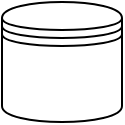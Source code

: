 <mxfile version="28.2.5">
  <diagram name="Page-1" id="KZ9sEDxIs4A-jnYoxkBS">
    <mxGraphModel dx="2066" dy="1111" grid="1" gridSize="10" guides="1" tooltips="1" connect="1" arrows="1" fold="1" page="1" pageScale="1" pageWidth="1100" pageHeight="850" math="0" shadow="0">
      <root>
        <mxCell id="0" />
        <mxCell id="1" parent="0" />
        <mxCell id="jd4z-2w8HDP_bdK2X0Qp-1" value="" style="shape=datastore;whiteSpace=wrap;html=1;" vertex="1" parent="1">
          <mxGeometry x="20" y="770" width="60" height="60" as="geometry" />
        </mxCell>
      </root>
    </mxGraphModel>
  </diagram>
</mxfile>
